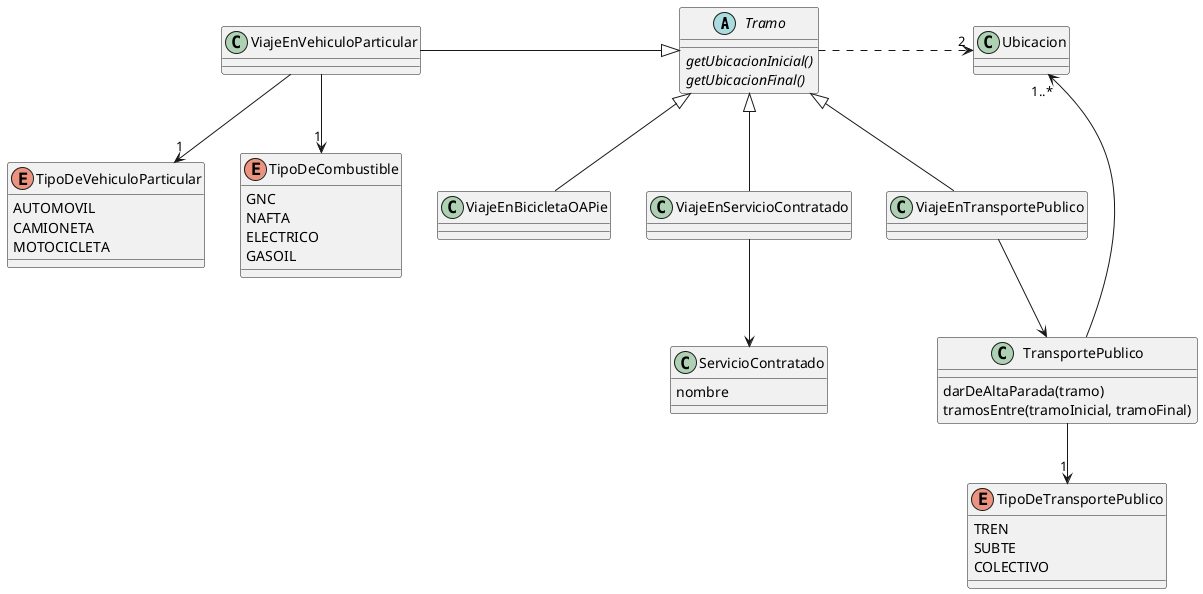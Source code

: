 @startuml

abstract class Tramo {
    {abstract} getUbicacionInicial()
    {abstract} getUbicacionFinal()
}

Tramo .right.> "2" Ubicacion

Tramo <|-left- ViajeEnVehiculoParticular
Tramo <|-- ViajeEnTransportePublico
Tramo <|-- ViajeEnServicioContratado
Tramo <|-- ViajeEnBicicletaOAPie

ViajeEnTransportePublico --> TransportePublico
ViajeEnServicioContratado --> ServicioContratado
ViajeEnVehiculoParticular --> "1" TipoDeVehiculoParticular
ViajeEnVehiculoParticular --> "1" TipoDeCombustible

enum TipoDeVehiculoParticular {
    AUTOMOVIL
    CAMIONETA
    MOTOCICLETA
}

enum TipoDeCombustible {
    GNC
    NAFTA
    ELECTRICO
    GASOIL
}

class ServicioContratado {
    nombre
}

class TransportePublico {
    darDeAltaParada(tramo)
    tramosEntre(tramoInicial, tramoFinal)
}


enum TipoDeTransportePublico {
    TREN
    SUBTE
    COLECTIVO
}

TransportePublico --> "1" TipoDeTransportePublico
TransportePublico -up-> "1..*" Ubicacion

@enduml